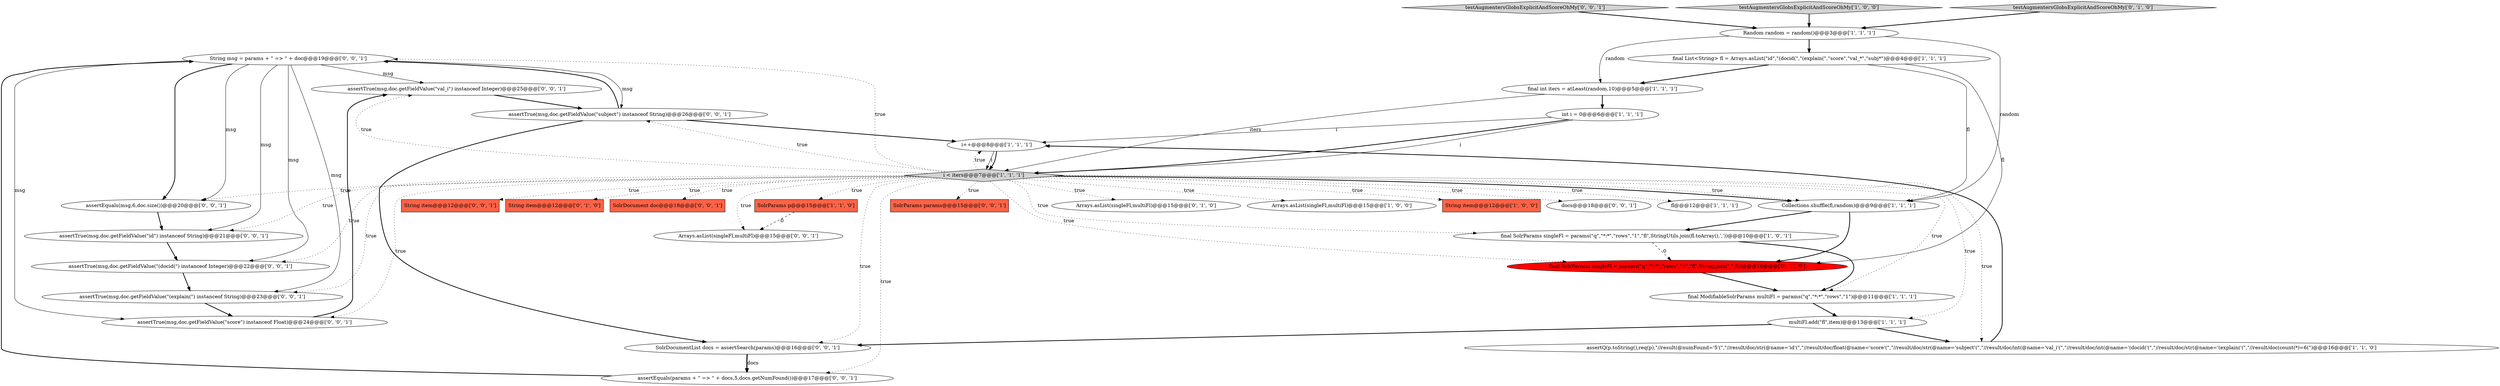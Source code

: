 digraph {
29 [style = filled, label = "String msg = params + \" => \" + doc@@@19@@@['0', '0', '1']", fillcolor = white, shape = ellipse image = "AAA0AAABBB3BBB"];
24 [style = filled, label = "SolrParams params@@@15@@@['0', '0', '1']", fillcolor = tomato, shape = box image = "AAA0AAABBB3BBB"];
31 [style = filled, label = "testAugmentersGlobsExplicitAndScoreOhMy['0', '0', '1']", fillcolor = lightgray, shape = diamond image = "AAA0AAABBB3BBB"];
6 [style = filled, label = "final SolrParams singleFl = params(\"q\",\"*:*\",\"rows\",\"1\",\"fl\",StringUtils.join(fl.toArray(),','))@@@10@@@['1', '0', '1']", fillcolor = white, shape = ellipse image = "AAA0AAABBB1BBB"];
7 [style = filled, label = "multiFl.add(\"fl\",item)@@@13@@@['1', '1', '1']", fillcolor = white, shape = ellipse image = "AAA0AAABBB1BBB"];
18 [style = filled, label = "Arrays.asList(singleFl,multiFl)@@@15@@@['0', '1', '0']", fillcolor = white, shape = ellipse image = "AAA0AAABBB2BBB"];
15 [style = filled, label = "Collections.shuffle(fl,random)@@@9@@@['1', '1', '1']", fillcolor = white, shape = ellipse image = "AAA0AAABBB1BBB"];
11 [style = filled, label = "Arrays.asList(singleFl,multiFl)@@@15@@@['1', '0', '0']", fillcolor = white, shape = ellipse image = "AAA0AAABBB1BBB"];
2 [style = filled, label = "String item@@@12@@@['1', '0', '0']", fillcolor = tomato, shape = box image = "AAA0AAABBB1BBB"];
27 [style = filled, label = "docs@@@18@@@['0', '0', '1']", fillcolor = white, shape = ellipse image = "AAA0AAABBB3BBB"];
35 [style = filled, label = "assertTrue(msg,doc.getFieldValue(\"val_i\") instanceof Integer)@@@25@@@['0', '0', '1']", fillcolor = white, shape = ellipse image = "AAA0AAABBB3BBB"];
10 [style = filled, label = "final ModifiableSolrParams multiFl = params(\"q\",\"*:*\",\"rows\",\"1\")@@@11@@@['1', '1', '1']", fillcolor = white, shape = ellipse image = "AAA0AAABBB1BBB"];
1 [style = filled, label = "final List<String> fl = Arrays.asList(\"id\",\"(docid(\",\"(explain(\",\"score\",\"val_*\",\"subj*\")@@@4@@@['1', '1', '1']", fillcolor = white, shape = ellipse image = "AAA0AAABBB1BBB"];
4 [style = filled, label = "assertQ(p.toString(),req(p),\"//result(@numFound='5'(\",\"//result/doc/str(@name='id'(\",\"//result/doc/float(@name='score'(\",\"//result/doc/str(@name='subject'(\",\"//result/doc/int(@name='val_i'(\",\"//result/doc/int(@name='(docid('(\",\"//result/doc/str(@name='(explain('(\",\"//result/doc(count(*)=6(\")@@@16@@@['1', '1', '0']", fillcolor = white, shape = ellipse image = "AAA0AAABBB1BBB"];
14 [style = filled, label = "fl@@@12@@@['1', '1', '1']", fillcolor = white, shape = ellipse image = "AAA0AAABBB1BBB"];
25 [style = filled, label = "Arrays.asList(singleFl,multiFl)@@@15@@@['0', '0', '1']", fillcolor = white, shape = ellipse image = "AAA0AAABBB3BBB"];
26 [style = filled, label = "SolrDocumentList docs = assertSearch(params)@@@16@@@['0', '0', '1']", fillcolor = white, shape = ellipse image = "AAA0AAABBB3BBB"];
22 [style = filled, label = "assertEquals(msg,6,doc.size())@@@20@@@['0', '0', '1']", fillcolor = white, shape = ellipse image = "AAA0AAABBB3BBB"];
0 [style = filled, label = "Random random = random()@@@3@@@['1', '1', '1']", fillcolor = white, shape = ellipse image = "AAA0AAABBB1BBB"];
3 [style = filled, label = "final int iters = atLeast(random,10)@@@5@@@['1', '1', '1']", fillcolor = white, shape = ellipse image = "AAA0AAABBB1BBB"];
8 [style = filled, label = "i++@@@8@@@['1', '1', '1']", fillcolor = white, shape = ellipse image = "AAA0AAABBB1BBB"];
32 [style = filled, label = "assertEquals(params + \" => \" + docs,5,docs.getNumFound())@@@17@@@['0', '0', '1']", fillcolor = white, shape = ellipse image = "AAA0AAABBB3BBB"];
5 [style = filled, label = "int i = 0@@@6@@@['1', '1', '1']", fillcolor = white, shape = ellipse image = "AAA0AAABBB1BBB"];
20 [style = filled, label = "String item@@@12@@@['0', '0', '1']", fillcolor = tomato, shape = box image = "AAA0AAABBB3BBB"];
16 [style = filled, label = "String item@@@12@@@['0', '1', '0']", fillcolor = tomato, shape = box image = "AAA0AAABBB2BBB"];
30 [style = filled, label = "assertTrue(msg,doc.getFieldValue(\"(docid(\") instanceof Integer)@@@22@@@['0', '0', '1']", fillcolor = white, shape = ellipse image = "AAA0AAABBB3BBB"];
28 [style = filled, label = "assertTrue(msg,doc.getFieldValue(\"id\") instanceof String)@@@21@@@['0', '0', '1']", fillcolor = white, shape = ellipse image = "AAA0AAABBB3BBB"];
33 [style = filled, label = "assertTrue(msg,doc.getFieldValue(\"subject\") instanceof String)@@@26@@@['0', '0', '1']", fillcolor = white, shape = ellipse image = "AAA0AAABBB3BBB"];
23 [style = filled, label = "SolrDocument doc@@@18@@@['0', '0', '1']", fillcolor = tomato, shape = box image = "AAA0AAABBB3BBB"];
12 [style = filled, label = "i < iters@@@7@@@['1', '1', '1']", fillcolor = lightgray, shape = diamond image = "AAA0AAABBB1BBB"];
9 [style = filled, label = "testAugmentersGlobsExplicitAndScoreOhMy['1', '0', '0']", fillcolor = lightgray, shape = diamond image = "AAA0AAABBB1BBB"];
17 [style = filled, label = "testAugmentersGlobsExplicitAndScoreOhMy['0', '1', '0']", fillcolor = lightgray, shape = diamond image = "AAA0AAABBB2BBB"];
34 [style = filled, label = "assertTrue(msg,doc.getFieldValue(\"score\") instanceof Float)@@@24@@@['0', '0', '1']", fillcolor = white, shape = ellipse image = "AAA0AAABBB3BBB"];
21 [style = filled, label = "assertTrue(msg,doc.getFieldValue(\"(explain(\") instanceof String)@@@23@@@['0', '0', '1']", fillcolor = white, shape = ellipse image = "AAA0AAABBB3BBB"];
19 [style = filled, label = "final SolrParams singleFl = params(\"q\",\"*:*\",\"rows\",\"1\",\"fl\",String.join(\",\",fl))@@@10@@@['0', '1', '0']", fillcolor = red, shape = ellipse image = "AAA1AAABBB2BBB"];
13 [style = filled, label = "SolrParams p@@@15@@@['1', '1', '0']", fillcolor = tomato, shape = box image = "AAA0AAABBB1BBB"];
0->15 [style = solid, label="random"];
12->22 [style = dotted, label="true"];
26->32 [style = bold, label=""];
9->0 [style = bold, label=""];
26->32 [style = solid, label="docs"];
29->21 [style = solid, label="msg"];
28->30 [style = bold, label=""];
12->23 [style = dotted, label="true"];
12->29 [style = dotted, label="true"];
12->8 [style = dotted, label="true"];
31->0 [style = bold, label=""];
0->3 [style = solid, label="random"];
21->34 [style = bold, label=""];
12->15 [style = bold, label=""];
35->33 [style = bold, label=""];
1->3 [style = bold, label=""];
29->22 [style = solid, label="msg"];
12->15 [style = dotted, label="true"];
12->2 [style = dotted, label="true"];
19->10 [style = bold, label=""];
15->6 [style = bold, label=""];
22->28 [style = bold, label=""];
1->19 [style = solid, label="fl"];
12->18 [style = dotted, label="true"];
7->4 [style = bold, label=""];
13->25 [style = dashed, label="0"];
29->34 [style = solid, label="msg"];
15->19 [style = bold, label=""];
10->7 [style = bold, label=""];
12->21 [style = dotted, label="true"];
12->30 [style = dotted, label="true"];
12->35 [style = dotted, label="true"];
33->26 [style = bold, label=""];
12->28 [style = dotted, label="true"];
7->26 [style = bold, label=""];
32->29 [style = bold, label=""];
33->29 [style = bold, label=""];
12->11 [style = dotted, label="true"];
12->26 [style = dotted, label="true"];
12->14 [style = dotted, label="true"];
12->27 [style = dotted, label="true"];
3->5 [style = bold, label=""];
30->21 [style = bold, label=""];
12->13 [style = dotted, label="true"];
17->0 [style = bold, label=""];
12->20 [style = dotted, label="true"];
29->35 [style = solid, label="msg"];
12->32 [style = dotted, label="true"];
12->10 [style = dotted, label="true"];
29->30 [style = solid, label="msg"];
5->12 [style = bold, label=""];
12->6 [style = dotted, label="true"];
12->19 [style = dotted, label="true"];
3->12 [style = solid, label="iters"];
12->16 [style = dotted, label="true"];
0->1 [style = bold, label=""];
6->10 [style = bold, label=""];
1->15 [style = solid, label="fl"];
6->19 [style = dashed, label="0"];
12->24 [style = dotted, label="true"];
29->33 [style = solid, label="msg"];
4->8 [style = bold, label=""];
12->4 [style = dotted, label="true"];
34->35 [style = bold, label=""];
29->22 [style = bold, label=""];
12->7 [style = dotted, label="true"];
8->12 [style = solid, label="i"];
33->8 [style = bold, label=""];
5->12 [style = solid, label="i"];
29->28 [style = solid, label="msg"];
12->25 [style = dotted, label="true"];
8->12 [style = bold, label=""];
12->33 [style = dotted, label="true"];
12->34 [style = dotted, label="true"];
5->8 [style = solid, label="i"];
}
